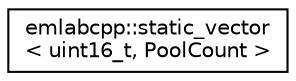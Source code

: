 digraph "Graphical Class Hierarchy"
{
 // LATEX_PDF_SIZE
  edge [fontname="Helvetica",fontsize="10",labelfontname="Helvetica",labelfontsize="10"];
  node [fontname="Helvetica",fontsize="10",shape=record];
  rankdir="LR";
  Node0 [label="emlabcpp::static_vector\l\< uint16_t, PoolCount \>",height=0.2,width=0.4,color="black", fillcolor="white", style="filled",URL="$classemlabcpp_1_1static__vector.html",tooltip=" "];
}
